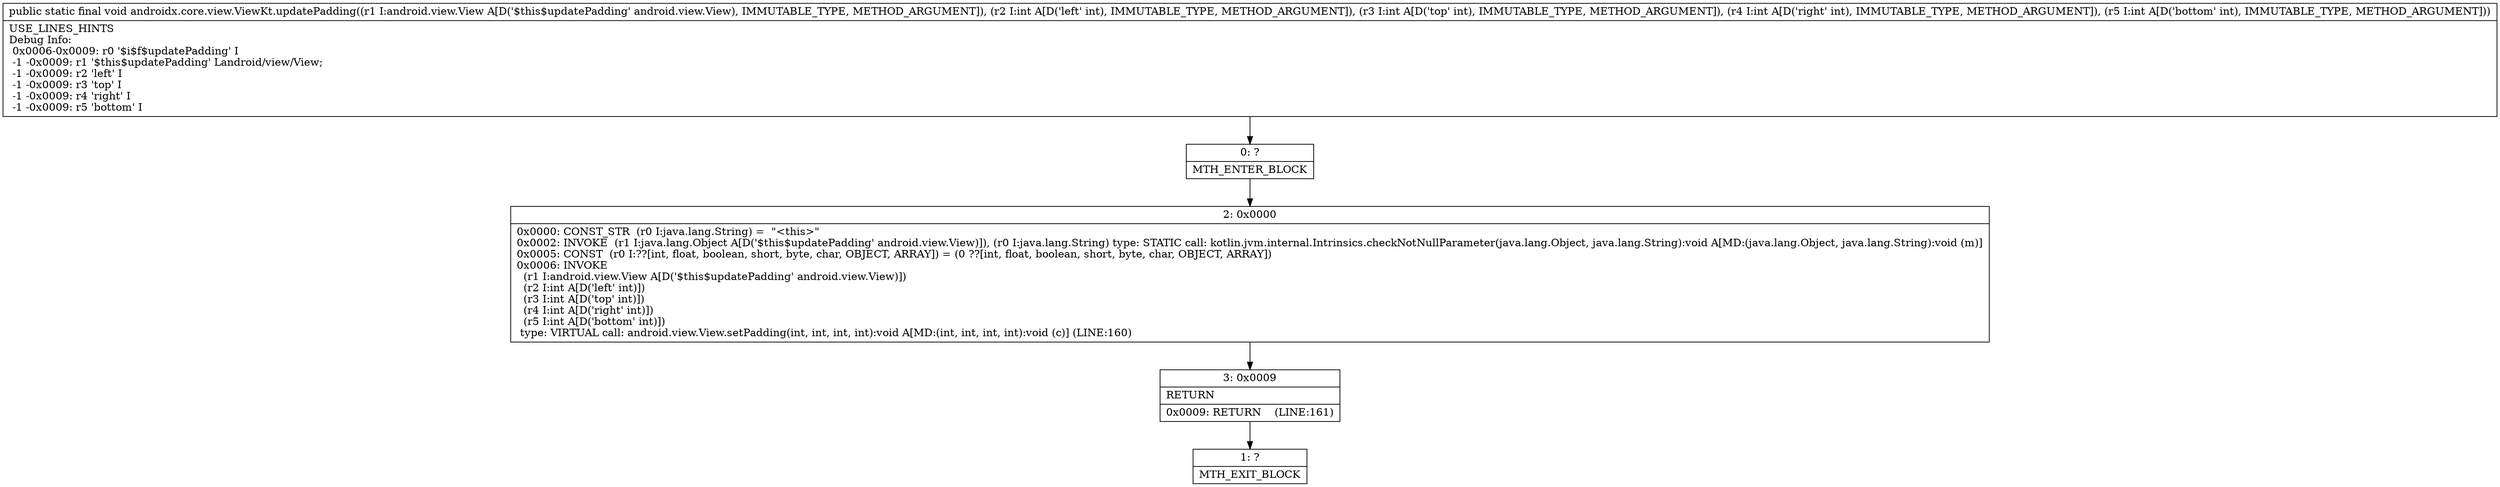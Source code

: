 digraph "CFG forandroidx.core.view.ViewKt.updatePadding(Landroid\/view\/View;IIII)V" {
Node_0 [shape=record,label="{0\:\ ?|MTH_ENTER_BLOCK\l}"];
Node_2 [shape=record,label="{2\:\ 0x0000|0x0000: CONST_STR  (r0 I:java.lang.String) =  \"\<this\>\" \l0x0002: INVOKE  (r1 I:java.lang.Object A[D('$this$updatePadding' android.view.View)]), (r0 I:java.lang.String) type: STATIC call: kotlin.jvm.internal.Intrinsics.checkNotNullParameter(java.lang.Object, java.lang.String):void A[MD:(java.lang.Object, java.lang.String):void (m)]\l0x0005: CONST  (r0 I:??[int, float, boolean, short, byte, char, OBJECT, ARRAY]) = (0 ??[int, float, boolean, short, byte, char, OBJECT, ARRAY]) \l0x0006: INVOKE  \l  (r1 I:android.view.View A[D('$this$updatePadding' android.view.View)])\l  (r2 I:int A[D('left' int)])\l  (r3 I:int A[D('top' int)])\l  (r4 I:int A[D('right' int)])\l  (r5 I:int A[D('bottom' int)])\l type: VIRTUAL call: android.view.View.setPadding(int, int, int, int):void A[MD:(int, int, int, int):void (c)] (LINE:160)\l}"];
Node_3 [shape=record,label="{3\:\ 0x0009|RETURN\l|0x0009: RETURN    (LINE:161)\l}"];
Node_1 [shape=record,label="{1\:\ ?|MTH_EXIT_BLOCK\l}"];
MethodNode[shape=record,label="{public static final void androidx.core.view.ViewKt.updatePadding((r1 I:android.view.View A[D('$this$updatePadding' android.view.View), IMMUTABLE_TYPE, METHOD_ARGUMENT]), (r2 I:int A[D('left' int), IMMUTABLE_TYPE, METHOD_ARGUMENT]), (r3 I:int A[D('top' int), IMMUTABLE_TYPE, METHOD_ARGUMENT]), (r4 I:int A[D('right' int), IMMUTABLE_TYPE, METHOD_ARGUMENT]), (r5 I:int A[D('bottom' int), IMMUTABLE_TYPE, METHOD_ARGUMENT]))  | USE_LINES_HINTS\lDebug Info:\l  0x0006\-0x0009: r0 '$i$f$updatePadding' I\l  \-1 \-0x0009: r1 '$this$updatePadding' Landroid\/view\/View;\l  \-1 \-0x0009: r2 'left' I\l  \-1 \-0x0009: r3 'top' I\l  \-1 \-0x0009: r4 'right' I\l  \-1 \-0x0009: r5 'bottom' I\l}"];
MethodNode -> Node_0;Node_0 -> Node_2;
Node_2 -> Node_3;
Node_3 -> Node_1;
}

